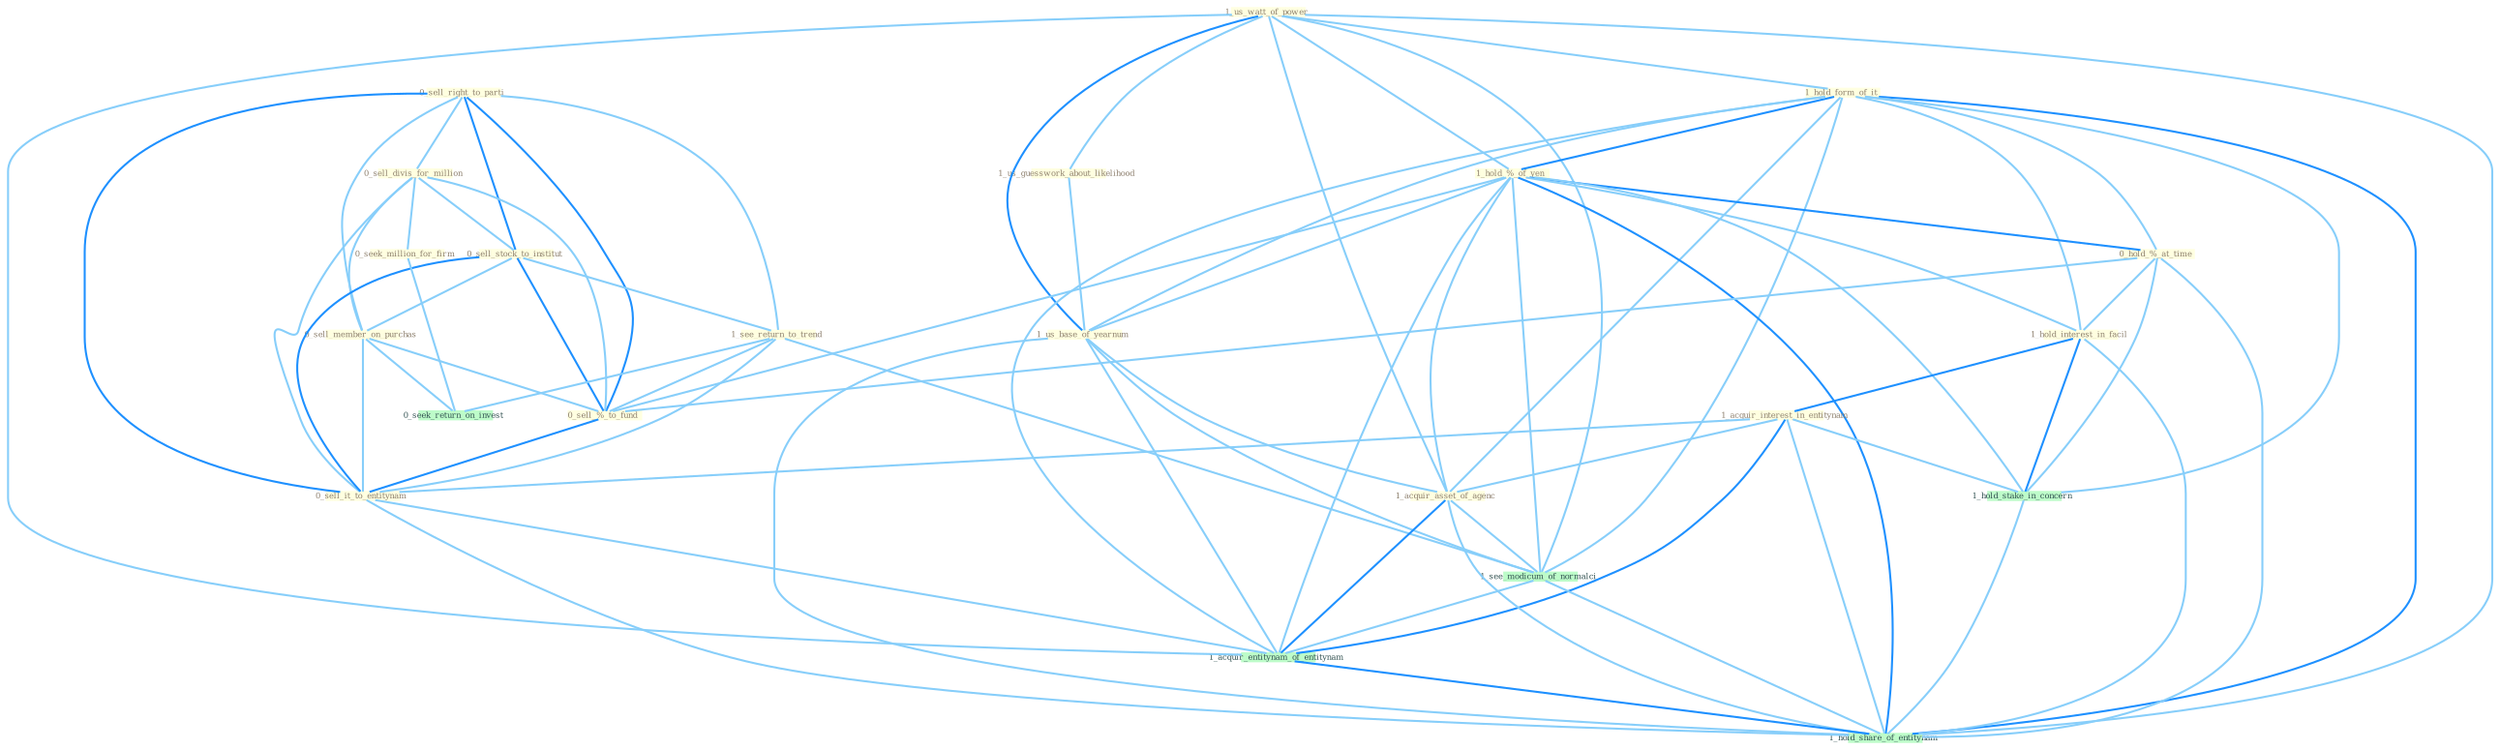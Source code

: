 Graph G{ 
    node
    [shape=polygon,style=filled,width=.5,height=.06,color="#BDFCC9",fixedsize=true,fontsize=4,
    fontcolor="#2f4f4f"];
    {node
    [color="#ffffe0", fontcolor="#8b7d6b"] "1_us_watt_of_power " "1_hold_form_of_it " "0_sell_right_to_parti " "0_sell_divis_for_million " "0_sell_stock_to_institut " "1_hold_%_of_yen " "1_us_guesswork_about_likelihood " "0_hold_%_at_time " "1_see_return_to_trend " "1_hold_interest_in_facil " "0_sell_member_on_purchas " "1_acquir_interest_in_entitynam " "1_us_base_of_yearnum " "0_seek_million_for_firm " "0_sell_%_to_fund " "1_acquir_asset_of_agenc " "0_sell_it_to_entitynam "}
{node [color="#fff0f5", fontcolor="#b22222"]}
edge [color="#B0E2FF"];

	"1_us_watt_of_power " -- "1_hold_form_of_it " [w="1", color="#87cefa" ];
	"1_us_watt_of_power " -- "1_hold_%_of_yen " [w="1", color="#87cefa" ];
	"1_us_watt_of_power " -- "1_us_guesswork_about_likelihood " [w="1", color="#87cefa" ];
	"1_us_watt_of_power " -- "1_us_base_of_yearnum " [w="2", color="#1e90ff" , len=0.8];
	"1_us_watt_of_power " -- "1_acquir_asset_of_agenc " [w="1", color="#87cefa" ];
	"1_us_watt_of_power " -- "1_see_modicum_of_normalci " [w="1", color="#87cefa" ];
	"1_us_watt_of_power " -- "1_acquir_entitynam_of_entitynam " [w="1", color="#87cefa" ];
	"1_us_watt_of_power " -- "1_hold_share_of_entitynam " [w="1", color="#87cefa" ];
	"1_hold_form_of_it " -- "1_hold_%_of_yen " [w="2", color="#1e90ff" , len=0.8];
	"1_hold_form_of_it " -- "0_hold_%_at_time " [w="1", color="#87cefa" ];
	"1_hold_form_of_it " -- "1_hold_interest_in_facil " [w="1", color="#87cefa" ];
	"1_hold_form_of_it " -- "1_us_base_of_yearnum " [w="1", color="#87cefa" ];
	"1_hold_form_of_it " -- "1_acquir_asset_of_agenc " [w="1", color="#87cefa" ];
	"1_hold_form_of_it " -- "1_hold_stake_in_concern " [w="1", color="#87cefa" ];
	"1_hold_form_of_it " -- "1_see_modicum_of_normalci " [w="1", color="#87cefa" ];
	"1_hold_form_of_it " -- "1_acquir_entitynam_of_entitynam " [w="1", color="#87cefa" ];
	"1_hold_form_of_it " -- "1_hold_share_of_entitynam " [w="2", color="#1e90ff" , len=0.8];
	"0_sell_right_to_parti " -- "0_sell_divis_for_million " [w="1", color="#87cefa" ];
	"0_sell_right_to_parti " -- "0_sell_stock_to_institut " [w="2", color="#1e90ff" , len=0.8];
	"0_sell_right_to_parti " -- "1_see_return_to_trend " [w="1", color="#87cefa" ];
	"0_sell_right_to_parti " -- "0_sell_member_on_purchas " [w="1", color="#87cefa" ];
	"0_sell_right_to_parti " -- "0_sell_%_to_fund " [w="2", color="#1e90ff" , len=0.8];
	"0_sell_right_to_parti " -- "0_sell_it_to_entitynam " [w="2", color="#1e90ff" , len=0.8];
	"0_sell_divis_for_million " -- "0_sell_stock_to_institut " [w="1", color="#87cefa" ];
	"0_sell_divis_for_million " -- "0_sell_member_on_purchas " [w="1", color="#87cefa" ];
	"0_sell_divis_for_million " -- "0_seek_million_for_firm " [w="1", color="#87cefa" ];
	"0_sell_divis_for_million " -- "0_sell_%_to_fund " [w="1", color="#87cefa" ];
	"0_sell_divis_for_million " -- "0_sell_it_to_entitynam " [w="1", color="#87cefa" ];
	"0_sell_stock_to_institut " -- "1_see_return_to_trend " [w="1", color="#87cefa" ];
	"0_sell_stock_to_institut " -- "0_sell_member_on_purchas " [w="1", color="#87cefa" ];
	"0_sell_stock_to_institut " -- "0_sell_%_to_fund " [w="2", color="#1e90ff" , len=0.8];
	"0_sell_stock_to_institut " -- "0_sell_it_to_entitynam " [w="2", color="#1e90ff" , len=0.8];
	"1_hold_%_of_yen " -- "0_hold_%_at_time " [w="2", color="#1e90ff" , len=0.8];
	"1_hold_%_of_yen " -- "1_hold_interest_in_facil " [w="1", color="#87cefa" ];
	"1_hold_%_of_yen " -- "1_us_base_of_yearnum " [w="1", color="#87cefa" ];
	"1_hold_%_of_yen " -- "0_sell_%_to_fund " [w="1", color="#87cefa" ];
	"1_hold_%_of_yen " -- "1_acquir_asset_of_agenc " [w="1", color="#87cefa" ];
	"1_hold_%_of_yen " -- "1_hold_stake_in_concern " [w="1", color="#87cefa" ];
	"1_hold_%_of_yen " -- "1_see_modicum_of_normalci " [w="1", color="#87cefa" ];
	"1_hold_%_of_yen " -- "1_acquir_entitynam_of_entitynam " [w="1", color="#87cefa" ];
	"1_hold_%_of_yen " -- "1_hold_share_of_entitynam " [w="2", color="#1e90ff" , len=0.8];
	"1_us_guesswork_about_likelihood " -- "1_us_base_of_yearnum " [w="1", color="#87cefa" ];
	"0_hold_%_at_time " -- "1_hold_interest_in_facil " [w="1", color="#87cefa" ];
	"0_hold_%_at_time " -- "0_sell_%_to_fund " [w="1", color="#87cefa" ];
	"0_hold_%_at_time " -- "1_hold_stake_in_concern " [w="1", color="#87cefa" ];
	"0_hold_%_at_time " -- "1_hold_share_of_entitynam " [w="1", color="#87cefa" ];
	"1_see_return_to_trend " -- "0_sell_%_to_fund " [w="1", color="#87cefa" ];
	"1_see_return_to_trend " -- "0_sell_it_to_entitynam " [w="1", color="#87cefa" ];
	"1_see_return_to_trend " -- "0_seek_return_on_invest " [w="1", color="#87cefa" ];
	"1_see_return_to_trend " -- "1_see_modicum_of_normalci " [w="1", color="#87cefa" ];
	"1_hold_interest_in_facil " -- "1_acquir_interest_in_entitynam " [w="2", color="#1e90ff" , len=0.8];
	"1_hold_interest_in_facil " -- "1_hold_stake_in_concern " [w="2", color="#1e90ff" , len=0.8];
	"1_hold_interest_in_facil " -- "1_hold_share_of_entitynam " [w="1", color="#87cefa" ];
	"0_sell_member_on_purchas " -- "0_sell_%_to_fund " [w="1", color="#87cefa" ];
	"0_sell_member_on_purchas " -- "0_sell_it_to_entitynam " [w="1", color="#87cefa" ];
	"0_sell_member_on_purchas " -- "0_seek_return_on_invest " [w="1", color="#87cefa" ];
	"1_acquir_interest_in_entitynam " -- "1_acquir_asset_of_agenc " [w="1", color="#87cefa" ];
	"1_acquir_interest_in_entitynam " -- "0_sell_it_to_entitynam " [w="1", color="#87cefa" ];
	"1_acquir_interest_in_entitynam " -- "1_hold_stake_in_concern " [w="1", color="#87cefa" ];
	"1_acquir_interest_in_entitynam " -- "1_acquir_entitynam_of_entitynam " [w="2", color="#1e90ff" , len=0.8];
	"1_acquir_interest_in_entitynam " -- "1_hold_share_of_entitynam " [w="1", color="#87cefa" ];
	"1_us_base_of_yearnum " -- "1_acquir_asset_of_agenc " [w="1", color="#87cefa" ];
	"1_us_base_of_yearnum " -- "1_see_modicum_of_normalci " [w="1", color="#87cefa" ];
	"1_us_base_of_yearnum " -- "1_acquir_entitynam_of_entitynam " [w="1", color="#87cefa" ];
	"1_us_base_of_yearnum " -- "1_hold_share_of_entitynam " [w="1", color="#87cefa" ];
	"0_seek_million_for_firm " -- "0_seek_return_on_invest " [w="1", color="#87cefa" ];
	"0_sell_%_to_fund " -- "0_sell_it_to_entitynam " [w="2", color="#1e90ff" , len=0.8];
	"1_acquir_asset_of_agenc " -- "1_see_modicum_of_normalci " [w="1", color="#87cefa" ];
	"1_acquir_asset_of_agenc " -- "1_acquir_entitynam_of_entitynam " [w="2", color="#1e90ff" , len=0.8];
	"1_acquir_asset_of_agenc " -- "1_hold_share_of_entitynam " [w="1", color="#87cefa" ];
	"0_sell_it_to_entitynam " -- "1_acquir_entitynam_of_entitynam " [w="1", color="#87cefa" ];
	"0_sell_it_to_entitynam " -- "1_hold_share_of_entitynam " [w="1", color="#87cefa" ];
	"1_hold_stake_in_concern " -- "1_hold_share_of_entitynam " [w="1", color="#87cefa" ];
	"1_see_modicum_of_normalci " -- "1_acquir_entitynam_of_entitynam " [w="1", color="#87cefa" ];
	"1_see_modicum_of_normalci " -- "1_hold_share_of_entitynam " [w="1", color="#87cefa" ];
	"1_acquir_entitynam_of_entitynam " -- "1_hold_share_of_entitynam " [w="2", color="#1e90ff" , len=0.8];
}